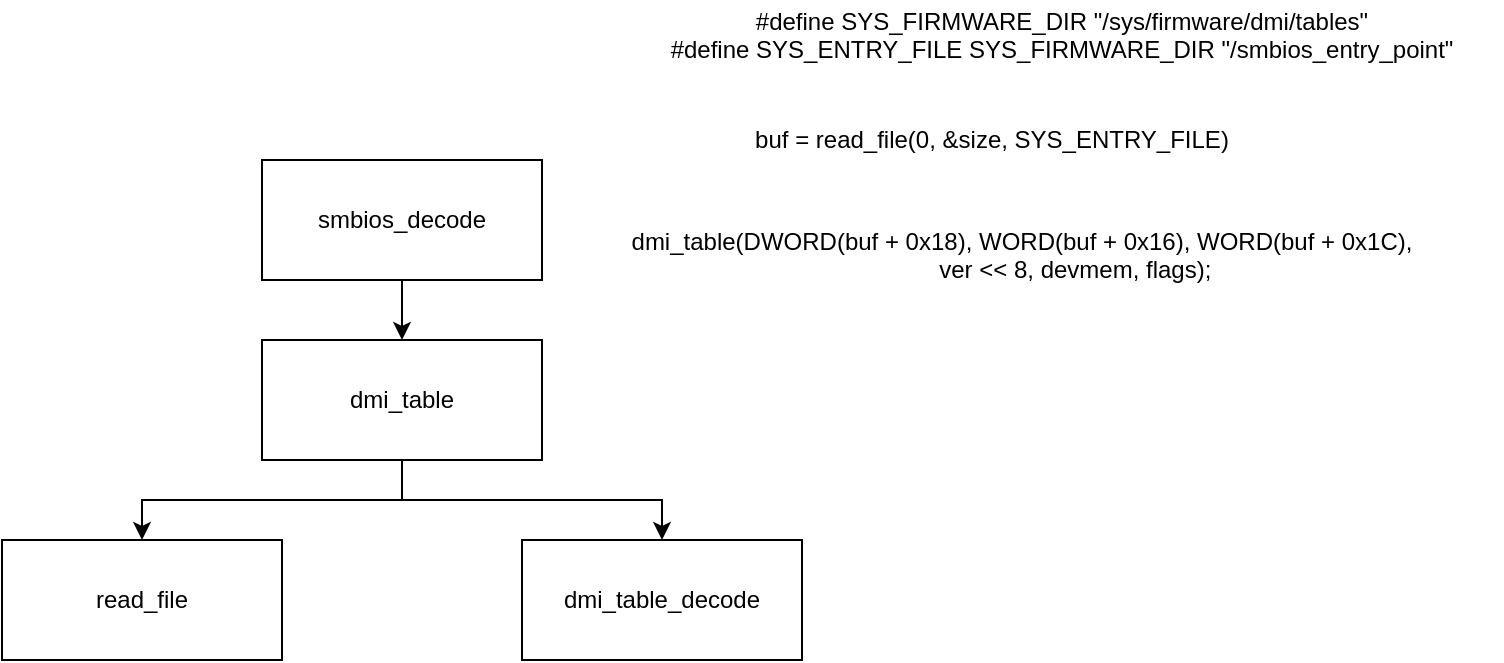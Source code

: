 <mxfile version="12.2.4" pages="1"><diagram id="8qhz3YR4Fl_w40X2-6WD" name="第 1 页"><mxGraphModel dx="1024" dy="564" grid="1" gridSize="10" guides="1" tooltips="1" connect="1" arrows="1" fold="1" page="1" pageScale="1" pageWidth="1654" pageHeight="2336" math="0" shadow="0"><root><mxCell id="0"/><mxCell id="1" parent="0"/><mxCell id="4" style="edgeStyle=orthogonalEdgeStyle;rounded=0;orthogonalLoop=1;jettySize=auto;html=1;" parent="1" source="2" target="3" edge="1"><mxGeometry relative="1" as="geometry"/></mxCell><mxCell id="2" value="smbios_decode" style="rounded=0;whiteSpace=wrap;html=1;" parent="1" vertex="1"><mxGeometry x="250" y="110" width="140" height="60" as="geometry"/></mxCell><mxCell id="9" style="edgeStyle=orthogonalEdgeStyle;rounded=0;orthogonalLoop=1;jettySize=auto;html=1;exitX=0.5;exitY=1;exitDx=0;exitDy=0;" parent="1" source="3" target="6" edge="1"><mxGeometry relative="1" as="geometry"><mxPoint x="320" y="260" as="sourcePoint"/></mxGeometry></mxCell><mxCell id="14" style="edgeStyle=orthogonalEdgeStyle;rounded=0;orthogonalLoop=1;jettySize=auto;html=1;" parent="1" source="3" target="5" edge="1"><mxGeometry relative="1" as="geometry"/></mxCell><mxCell id="3" value="dmi_table" style="rounded=0;whiteSpace=wrap;html=1;" parent="1" vertex="1"><mxGeometry x="250" y="200" width="140" height="60" as="geometry"/></mxCell><mxCell id="5" value="read_file" style="rounded=0;whiteSpace=wrap;html=1;" parent="1" vertex="1"><mxGeometry x="120" y="300" width="140" height="60" as="geometry"/></mxCell><mxCell id="6" value="dmi_table_decode" style="rounded=0;whiteSpace=wrap;html=1;" parent="1" vertex="1"><mxGeometry x="380" y="300" width="140" height="60" as="geometry"/></mxCell><mxCell id="10" value="&lt;div&gt;dmi_table(DWORD(buf + 0x18), WORD(buf + 0x16), WORD(buf + 0x1C),&lt;/div&gt;&lt;div&gt;&amp;nbsp; &amp;nbsp; &amp;nbsp; &amp;nbsp; &amp;nbsp; &amp;nbsp; &amp;nbsp; &amp;nbsp; ver &amp;lt;&amp;lt; 8, devmem, flags);&lt;/div&gt;&lt;div&gt;&lt;br&gt;&lt;/div&gt;" style="text;html=1;strokeColor=none;fillColor=none;align=center;verticalAlign=middle;whiteSpace=wrap;rounded=0;" parent="1" vertex="1"><mxGeometry x="430" y="140" width="400" height="50" as="geometry"/></mxCell><mxCell id="12" value="buf = read_file(0, &amp;amp;size, SYS_ENTRY_FILE)" style="text;html=1;strokeColor=none;fillColor=none;align=center;verticalAlign=middle;whiteSpace=wrap;rounded=0;" parent="1" vertex="1"><mxGeometry x="430" y="80" width="370" height="40" as="geometry"/></mxCell><mxCell id="13" value="&lt;div&gt;#define SYS_FIRMWARE_DIR &quot;/sys/firmware/dmi/tables&quot;&lt;/div&gt;&lt;div&gt;#define SYS_ENTRY_FILE SYS_FIRMWARE_DIR &quot;/smbios_entry_point&quot;&lt;/div&gt;&lt;div&gt;&lt;br&gt;&lt;/div&gt;" style="text;html=1;strokeColor=none;fillColor=none;align=center;verticalAlign=middle;whiteSpace=wrap;rounded=0;" parent="1" vertex="1"><mxGeometry x="430" y="30" width="440" height="50" as="geometry"/></mxCell></root></mxGraphModel></diagram></mxfile>